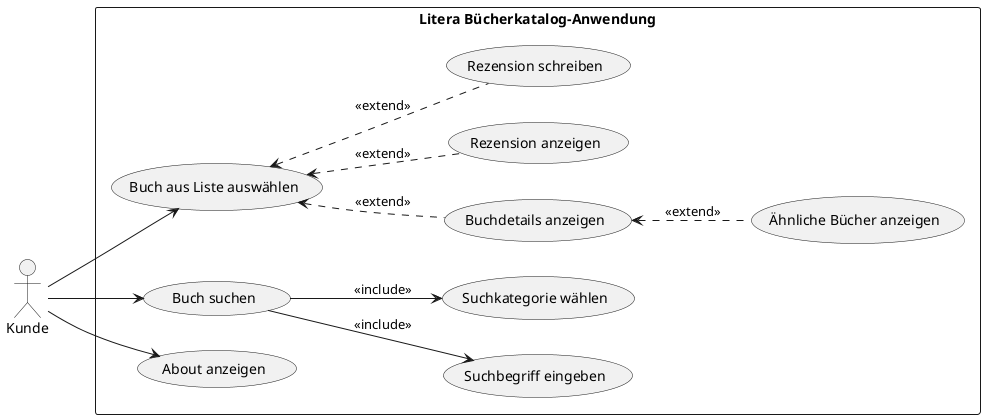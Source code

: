 @startuml
left to right direction
skinparam packageStyle rectangle

actor Kunde

rectangle "Litera Bücherkatalog-Anwendung" {
  usecase "Suchbegriff eingeben" as U1
  usecase "Suchkategorie wählen" as U2
  usecase "Buch suchen" as U3
  usecase "Buch aus Liste auswählen" as U4
  usecase "Buchdetails anzeigen" as U5
  usecase "Rezension anzeigen" as U6
  usecase "Rezension schreiben" as U7
  usecase "Ähnliche Bücher anzeigen" as U9
  usecase "About anzeigen" as U8
}

Kunde --> U3
Kunde --> U4
Kunde --> U8

U3 --> U1 : <<include>>
U3 --> U2 : <<include>>

U5 .u.> U4 : <<extend>>
U6 .u.> U4 : <<extend>>
U7 .u.> U4 : <<extend>>

U9 .u.> U5 : <<extend>>
@enduml
